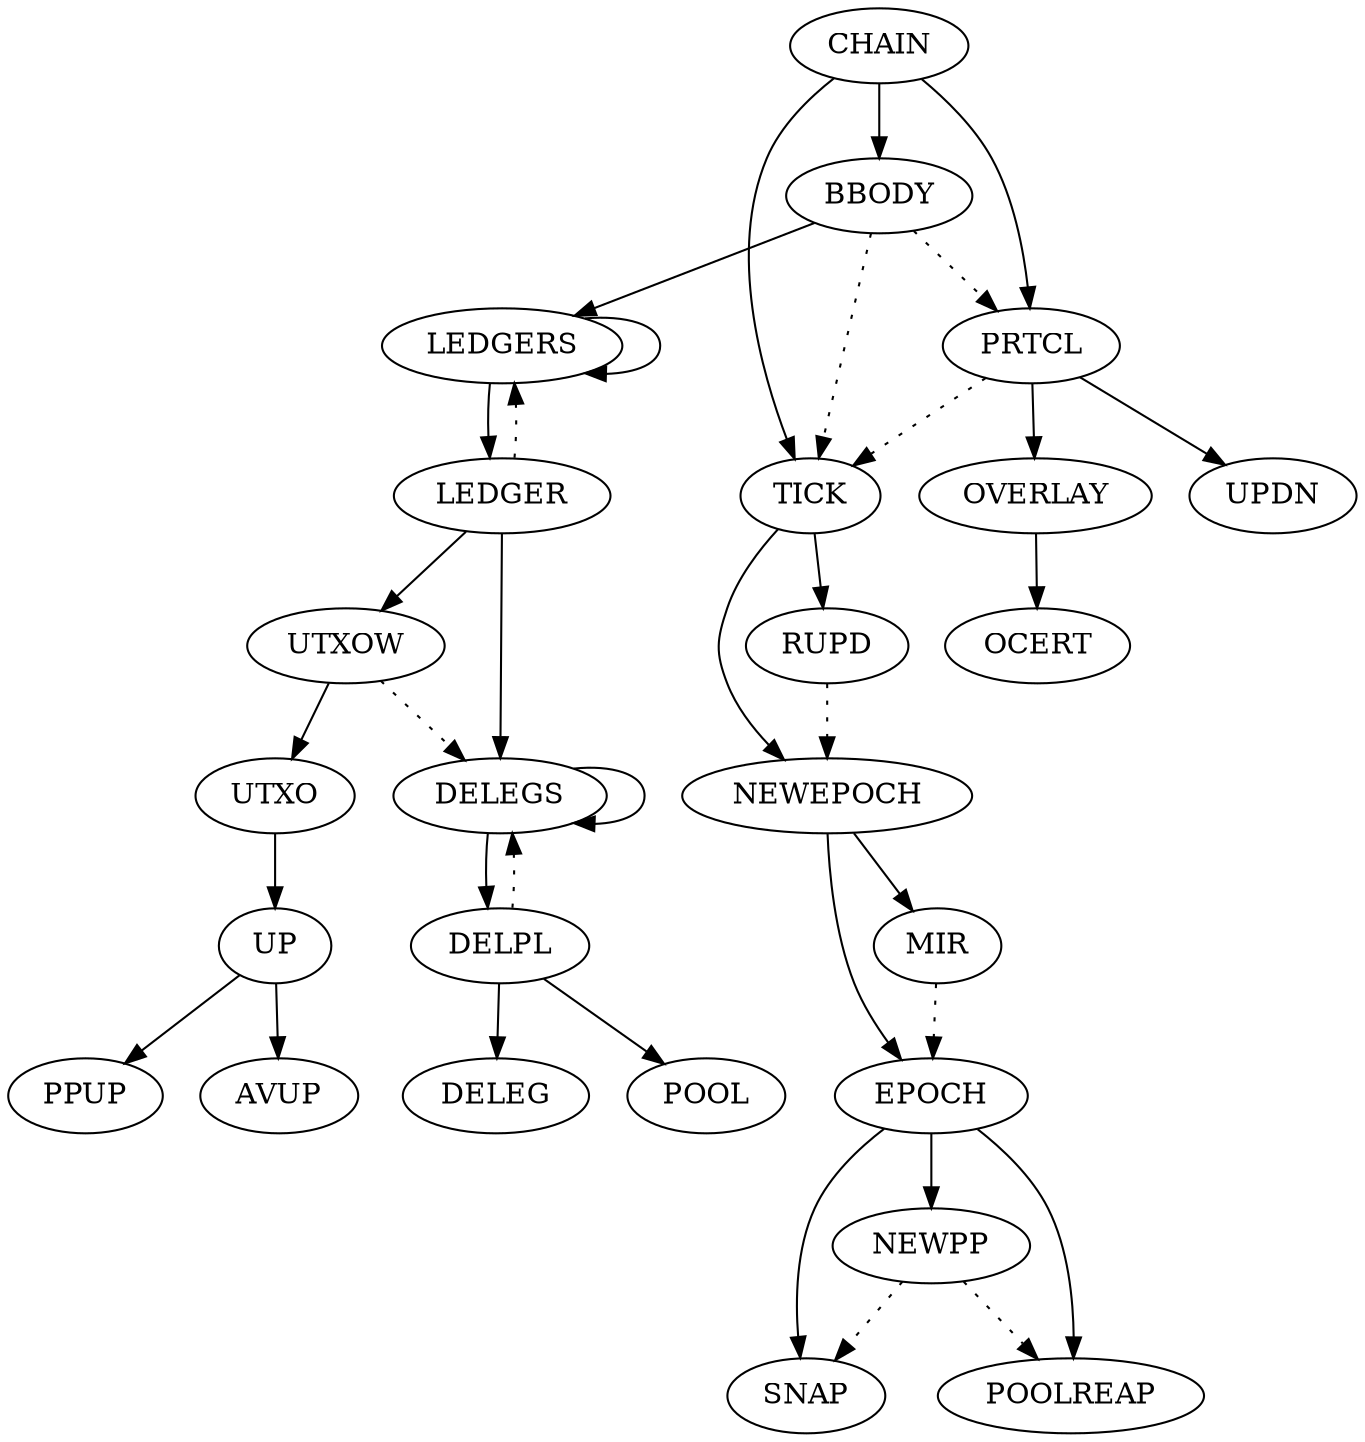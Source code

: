 digraph STS {
        CHAIN -> BBODY
        CHAIN -> PRTCL
        CHAIN -> TICK
        BBODY -> PRTCL [style=dotted]
        BBODY -> TICK [style=dotted]
        PRTCL -> TICK [style=dotted]

        UTXOW -> UTXO
        UTXOW -> DELEGS [style=dotted]
        UTXO  -> UP

        UP -> PPUP
        UP -> AVUP

        DELEGS -> DELPL
        DELEGS -> DELEGS
        DELPL  -> DELEGS [style=dotted]

        DELPL -> DELEG
        DELPL -> POOL

        LEDGER -> DELEGS
        LEDGER -> UTXOW

        LEDGERS -> LEDGER
        LEDGERS -> LEDGERS
        LEDGER  -> LEDGERS [style=dotted]

        EPOCH -> SNAP
        EPOCH -> POOLREAP
        EPOCH -> NEWPP
        NEWPP -> POOLREAP [style=dotted]
        NEWPP -> SNAP [style=dotted]

        NEWEPOCH -> EPOCH
        NEWEPOCH -> MIR
        MIR -> EPOCH [style=dotted]

        TICK -> RUPD
        TICK -> NEWEPOCH
        RUPD -> NEWEPOCH [style=dotted]

        OVERLAY -> OCERT

        PRTCL -> UPDN
        PRTCL -> OVERLAY

        BBODY -> LEDGERS
}
